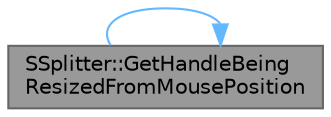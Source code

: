 digraph "SSplitter::GetHandleBeingResizedFromMousePosition"
{
 // INTERACTIVE_SVG=YES
 // LATEX_PDF_SIZE
  bgcolor="transparent";
  edge [fontname=Helvetica,fontsize=10,labelfontname=Helvetica,labelfontsize=10];
  node [fontname=Helvetica,fontsize=10,shape=box,height=0.2,width=0.4];
  rankdir="LR";
  Node1 [id="Node000001",label="SSplitter::GetHandleBeing\lResizedFromMousePosition",height=0.2,width=0.4,color="gray40", fillcolor="grey60", style="filled", fontcolor="black",tooltip="Given a mouse position within the splitter, figure out which resize handle we are hovering (if any)."];
  Node1 -> Node1 [id="edge1_Node000001_Node000001",color="steelblue1",style="solid",tooltip=" "];
}
